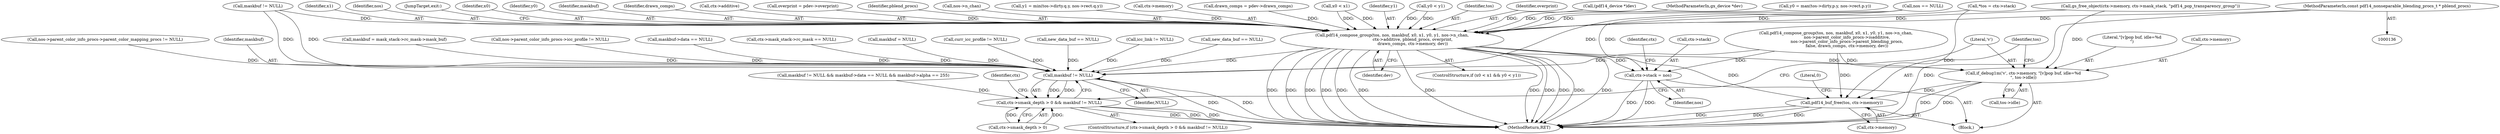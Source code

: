 digraph "0_ghostscript_d621292fb2c8157d9899dcd83fd04dd250e30fe4@pointer" {
"1000139" [label="(MethodParameterIn,const pdf14_nonseparable_blending_procs_t * pblend_procs)"];
"1000883" [label="(Call,pdf14_compose_group(tos, nos, maskbuf, x0, x1, y0, y1, nos->n_chan,\n                                ctx->additive, pblend_procs, overprint,\n                                drawn_comps, ctx->memory, dev))"];
"1000905" [label="(Call,ctx->stack = nos)"];
"1000917" [label="(Call,maskbuf != NULL)"];
"1000911" [label="(Call,ctx->smask_depth > 0 && maskbuf != NULL)"];
"1000926" [label="(Call,if_debug1m('v', ctx->memory, \"[v]pop buf, idle=%d\n\", tos->idle))"];
"1000935" [label="(Call,pdf14_buf_free(tos, ctx->memory))"];
"1000919" [label="(Identifier,NULL)"];
"1000139" [label="(MethodParameterIn,const pdf14_nonseparable_blending_procs_t * pblend_procs)"];
"1000509" [label="(Call,nos->parent_color_info_procs->icc_profile != NULL)"];
"1000387" [label="(Call,maskbuf->data == NULL)"];
"1000894" [label="(Call,ctx->additive)"];
"1000188" [label="(Call,overprint = pdev->overprint)"];
"1000382" [label="(Call,maskbuf != NULL && maskbuf->data == NULL && maskbuf->alpha == 255)"];
"1000846" [label="(Call,pdf14_compose_group(tos, nos, maskbuf, x0, x1, y0, y1, nos->n_chan,\n                 nos->parent_color_info_procs->isadditive,\n                 nos->parent_color_info_procs->parent_blending_procs,\n                 false, drawn_comps, ctx->memory, dev))"];
"1000897" [label="(Identifier,pblend_procs)"];
"1000891" [label="(Call,nos->n_chan)"];
"1000923" [label="(Identifier,ctx)"];
"1000942" [label="(MethodReturn,RET)"];
"1000903" [label="(Identifier,dev)"];
"1000345" [label="(Call,ctx->mask_stack->rc_mask == NULL)"];
"1000936" [label="(Identifier,tos)"];
"1000281" [label="(Call,y1 = min(tos->dirty.q.y, nos->rect.q.y))"];
"1000232" [label="(Call,maskbuf = NULL)"];
"1000143" [label="(Block,)"];
"1000900" [label="(Call,ctx->memory)"];
"1000194" [label="(Call,drawn_comps = pdev->drawn_comps)"];
"1000911" [label="(Call,ctx->smask_depth > 0 && maskbuf != NULL)"];
"1000877" [label="(Call,x0 < x1)"];
"1000890" [label="(Identifier,y1)"];
"1000941" [label="(Literal,0)"];
"1000883" [label="(Call,pdf14_compose_group(tos, nos, maskbuf, x0, x1, y0, y1, nos->n_chan,\n                                ctx->additive, pblend_procs, overprint,\n                                drawn_comps, ctx->memory, dev))"];
"1000880" [label="(Call,y0 < y1)"];
"1000884" [label="(Identifier,tos)"];
"1000898" [label="(Identifier,overprint)"];
"1000353" [label="(Call,gs_free_object(ctx->memory, ctx->mask_stack, \"pdf14_pop_transparency_group\"))"];
"1000184" [label="(Call,(pdf14_device *)dev)"];
"1000875" [label="(ControlStructure,if (x0 < x1 && y0 < y1))"];
"1000142" [label="(MethodParameterIn,gx_device *dev)"];
"1000751" [label="(Call,new_data_buf == NULL)"];
"1000474" [label="(Call,nos->parent_color_info_procs->parent_color_mapping_procs != NULL)"];
"1000909" [label="(Identifier,nos)"];
"1000918" [label="(Identifier,maskbuf)"];
"1000264" [label="(Call,y0 = max(tos->dirty.p.y, nos->rect.p.y))"];
"1000935" [label="(Call,pdf14_buf_free(tos, ctx->memory))"];
"1000245" [label="(Call,nos == NULL)"];
"1000888" [label="(Identifier,x1)"];
"1000237" [label="(Call,maskbuf = mask_stack->rc_mask->mask_buf)"];
"1000885" [label="(Identifier,nos)"];
"1000917" [label="(Call,maskbuf != NULL)"];
"1000927" [label="(Literal,'v')"];
"1000931" [label="(Literal,\"[v]pop buf, idle=%d\n\")"];
"1000937" [label="(Call,ctx->memory)"];
"1000905" [label="(Call,ctx->stack = nos)"];
"1000904" [label="(JumpTarget,exit:)"];
"1000383" [label="(Call,maskbuf != NULL)"];
"1000932" [label="(Call,tos->idle)"];
"1000928" [label="(Call,ctx->memory)"];
"1000516" [label="(Call,curr_icc_profile != NULL)"];
"1000599" [label="(Call,new_data_buf == NULL)"];
"1000145" [label="(Call,*tos = ctx->stack)"];
"1000910" [label="(ControlStructure,if (ctx->smask_depth > 0 && maskbuf != NULL))"];
"1000906" [label="(Call,ctx->stack)"];
"1000887" [label="(Identifier,x0)"];
"1000889" [label="(Identifier,y0)"];
"1000886" [label="(Identifier,maskbuf)"];
"1000912" [label="(Call,ctx->smask_depth > 0)"];
"1000899" [label="(Identifier,drawn_comps)"];
"1000568" [label="(Call,icc_link != NULL)"];
"1000926" [label="(Call,if_debug1m('v', ctx->memory, \"[v]pop buf, idle=%d\n\", tos->idle))"];
"1000914" [label="(Identifier,ctx)"];
"1000139" -> "1000136"  [label="AST: "];
"1000139" -> "1000942"  [label="DDG: "];
"1000139" -> "1000883"  [label="DDG: "];
"1000883" -> "1000875"  [label="AST: "];
"1000883" -> "1000903"  [label="CFG: "];
"1000884" -> "1000883"  [label="AST: "];
"1000885" -> "1000883"  [label="AST: "];
"1000886" -> "1000883"  [label="AST: "];
"1000887" -> "1000883"  [label="AST: "];
"1000888" -> "1000883"  [label="AST: "];
"1000889" -> "1000883"  [label="AST: "];
"1000890" -> "1000883"  [label="AST: "];
"1000891" -> "1000883"  [label="AST: "];
"1000894" -> "1000883"  [label="AST: "];
"1000897" -> "1000883"  [label="AST: "];
"1000898" -> "1000883"  [label="AST: "];
"1000899" -> "1000883"  [label="AST: "];
"1000900" -> "1000883"  [label="AST: "];
"1000903" -> "1000883"  [label="AST: "];
"1000904" -> "1000883"  [label="CFG: "];
"1000883" -> "1000942"  [label="DDG: "];
"1000883" -> "1000942"  [label="DDG: "];
"1000883" -> "1000942"  [label="DDG: "];
"1000883" -> "1000942"  [label="DDG: "];
"1000883" -> "1000942"  [label="DDG: "];
"1000883" -> "1000942"  [label="DDG: "];
"1000883" -> "1000942"  [label="DDG: "];
"1000883" -> "1000942"  [label="DDG: "];
"1000883" -> "1000942"  [label="DDG: "];
"1000883" -> "1000942"  [label="DDG: "];
"1000883" -> "1000942"  [label="DDG: "];
"1000883" -> "1000942"  [label="DDG: "];
"1000145" -> "1000883"  [label="DDG: "];
"1000245" -> "1000883"  [label="DDG: "];
"1000383" -> "1000883"  [label="DDG: "];
"1000877" -> "1000883"  [label="DDG: "];
"1000877" -> "1000883"  [label="DDG: "];
"1000880" -> "1000883"  [label="DDG: "];
"1000880" -> "1000883"  [label="DDG: "];
"1000264" -> "1000883"  [label="DDG: "];
"1000281" -> "1000883"  [label="DDG: "];
"1000188" -> "1000883"  [label="DDG: "];
"1000194" -> "1000883"  [label="DDG: "];
"1000353" -> "1000883"  [label="DDG: "];
"1000184" -> "1000883"  [label="DDG: "];
"1000142" -> "1000883"  [label="DDG: "];
"1000883" -> "1000905"  [label="DDG: "];
"1000883" -> "1000917"  [label="DDG: "];
"1000883" -> "1000926"  [label="DDG: "];
"1000883" -> "1000935"  [label="DDG: "];
"1000905" -> "1000143"  [label="AST: "];
"1000905" -> "1000909"  [label="CFG: "];
"1000906" -> "1000905"  [label="AST: "];
"1000909" -> "1000905"  [label="AST: "];
"1000914" -> "1000905"  [label="CFG: "];
"1000905" -> "1000942"  [label="DDG: "];
"1000905" -> "1000942"  [label="DDG: "];
"1000846" -> "1000905"  [label="DDG: "];
"1000245" -> "1000905"  [label="DDG: "];
"1000917" -> "1000911"  [label="AST: "];
"1000917" -> "1000919"  [label="CFG: "];
"1000918" -> "1000917"  [label="AST: "];
"1000919" -> "1000917"  [label="AST: "];
"1000911" -> "1000917"  [label="CFG: "];
"1000917" -> "1000942"  [label="DDG: "];
"1000917" -> "1000942"  [label="DDG: "];
"1000917" -> "1000911"  [label="DDG: "];
"1000917" -> "1000911"  [label="DDG: "];
"1000846" -> "1000917"  [label="DDG: "];
"1000232" -> "1000917"  [label="DDG: "];
"1000383" -> "1000917"  [label="DDG: "];
"1000383" -> "1000917"  [label="DDG: "];
"1000237" -> "1000917"  [label="DDG: "];
"1000751" -> "1000917"  [label="DDG: "];
"1000474" -> "1000917"  [label="DDG: "];
"1000568" -> "1000917"  [label="DDG: "];
"1000387" -> "1000917"  [label="DDG: "];
"1000509" -> "1000917"  [label="DDG: "];
"1000516" -> "1000917"  [label="DDG: "];
"1000599" -> "1000917"  [label="DDG: "];
"1000245" -> "1000917"  [label="DDG: "];
"1000345" -> "1000917"  [label="DDG: "];
"1000911" -> "1000910"  [label="AST: "];
"1000911" -> "1000912"  [label="CFG: "];
"1000912" -> "1000911"  [label="AST: "];
"1000923" -> "1000911"  [label="CFG: "];
"1000927" -> "1000911"  [label="CFG: "];
"1000911" -> "1000942"  [label="DDG: "];
"1000911" -> "1000942"  [label="DDG: "];
"1000911" -> "1000942"  [label="DDG: "];
"1000912" -> "1000911"  [label="DDG: "];
"1000912" -> "1000911"  [label="DDG: "];
"1000382" -> "1000911"  [label="DDG: "];
"1000926" -> "1000143"  [label="AST: "];
"1000926" -> "1000932"  [label="CFG: "];
"1000927" -> "1000926"  [label="AST: "];
"1000928" -> "1000926"  [label="AST: "];
"1000931" -> "1000926"  [label="AST: "];
"1000932" -> "1000926"  [label="AST: "];
"1000936" -> "1000926"  [label="CFG: "];
"1000926" -> "1000942"  [label="DDG: "];
"1000926" -> "1000942"  [label="DDG: "];
"1000353" -> "1000926"  [label="DDG: "];
"1000846" -> "1000926"  [label="DDG: "];
"1000926" -> "1000935"  [label="DDG: "];
"1000935" -> "1000143"  [label="AST: "];
"1000935" -> "1000937"  [label="CFG: "];
"1000936" -> "1000935"  [label="AST: "];
"1000937" -> "1000935"  [label="AST: "];
"1000941" -> "1000935"  [label="CFG: "];
"1000935" -> "1000942"  [label="DDG: "];
"1000935" -> "1000942"  [label="DDG: "];
"1000935" -> "1000942"  [label="DDG: "];
"1000145" -> "1000935"  [label="DDG: "];
"1000846" -> "1000935"  [label="DDG: "];
}
